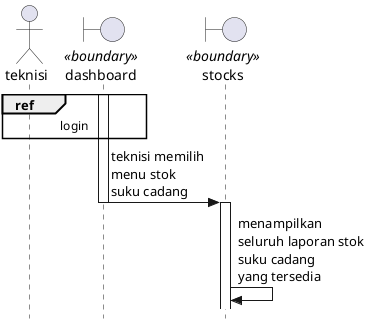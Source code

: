 @startuml viewStocks

skinparam style strictuml

actor teknisi
boundary dashboard <<boundary>>
boundary stocks <<boundary>>

ref over teknisi, dashboard : login

activate dashboard
dashboard -> stocks : teknisi memilih\nmenu stok\nsuku cadang
    deactivate dashboard
    activate stocks
stocks -> stocks : menampilkan\nseluruh laporan stok\nsuku cadang\nyang tersedia

@enduml
